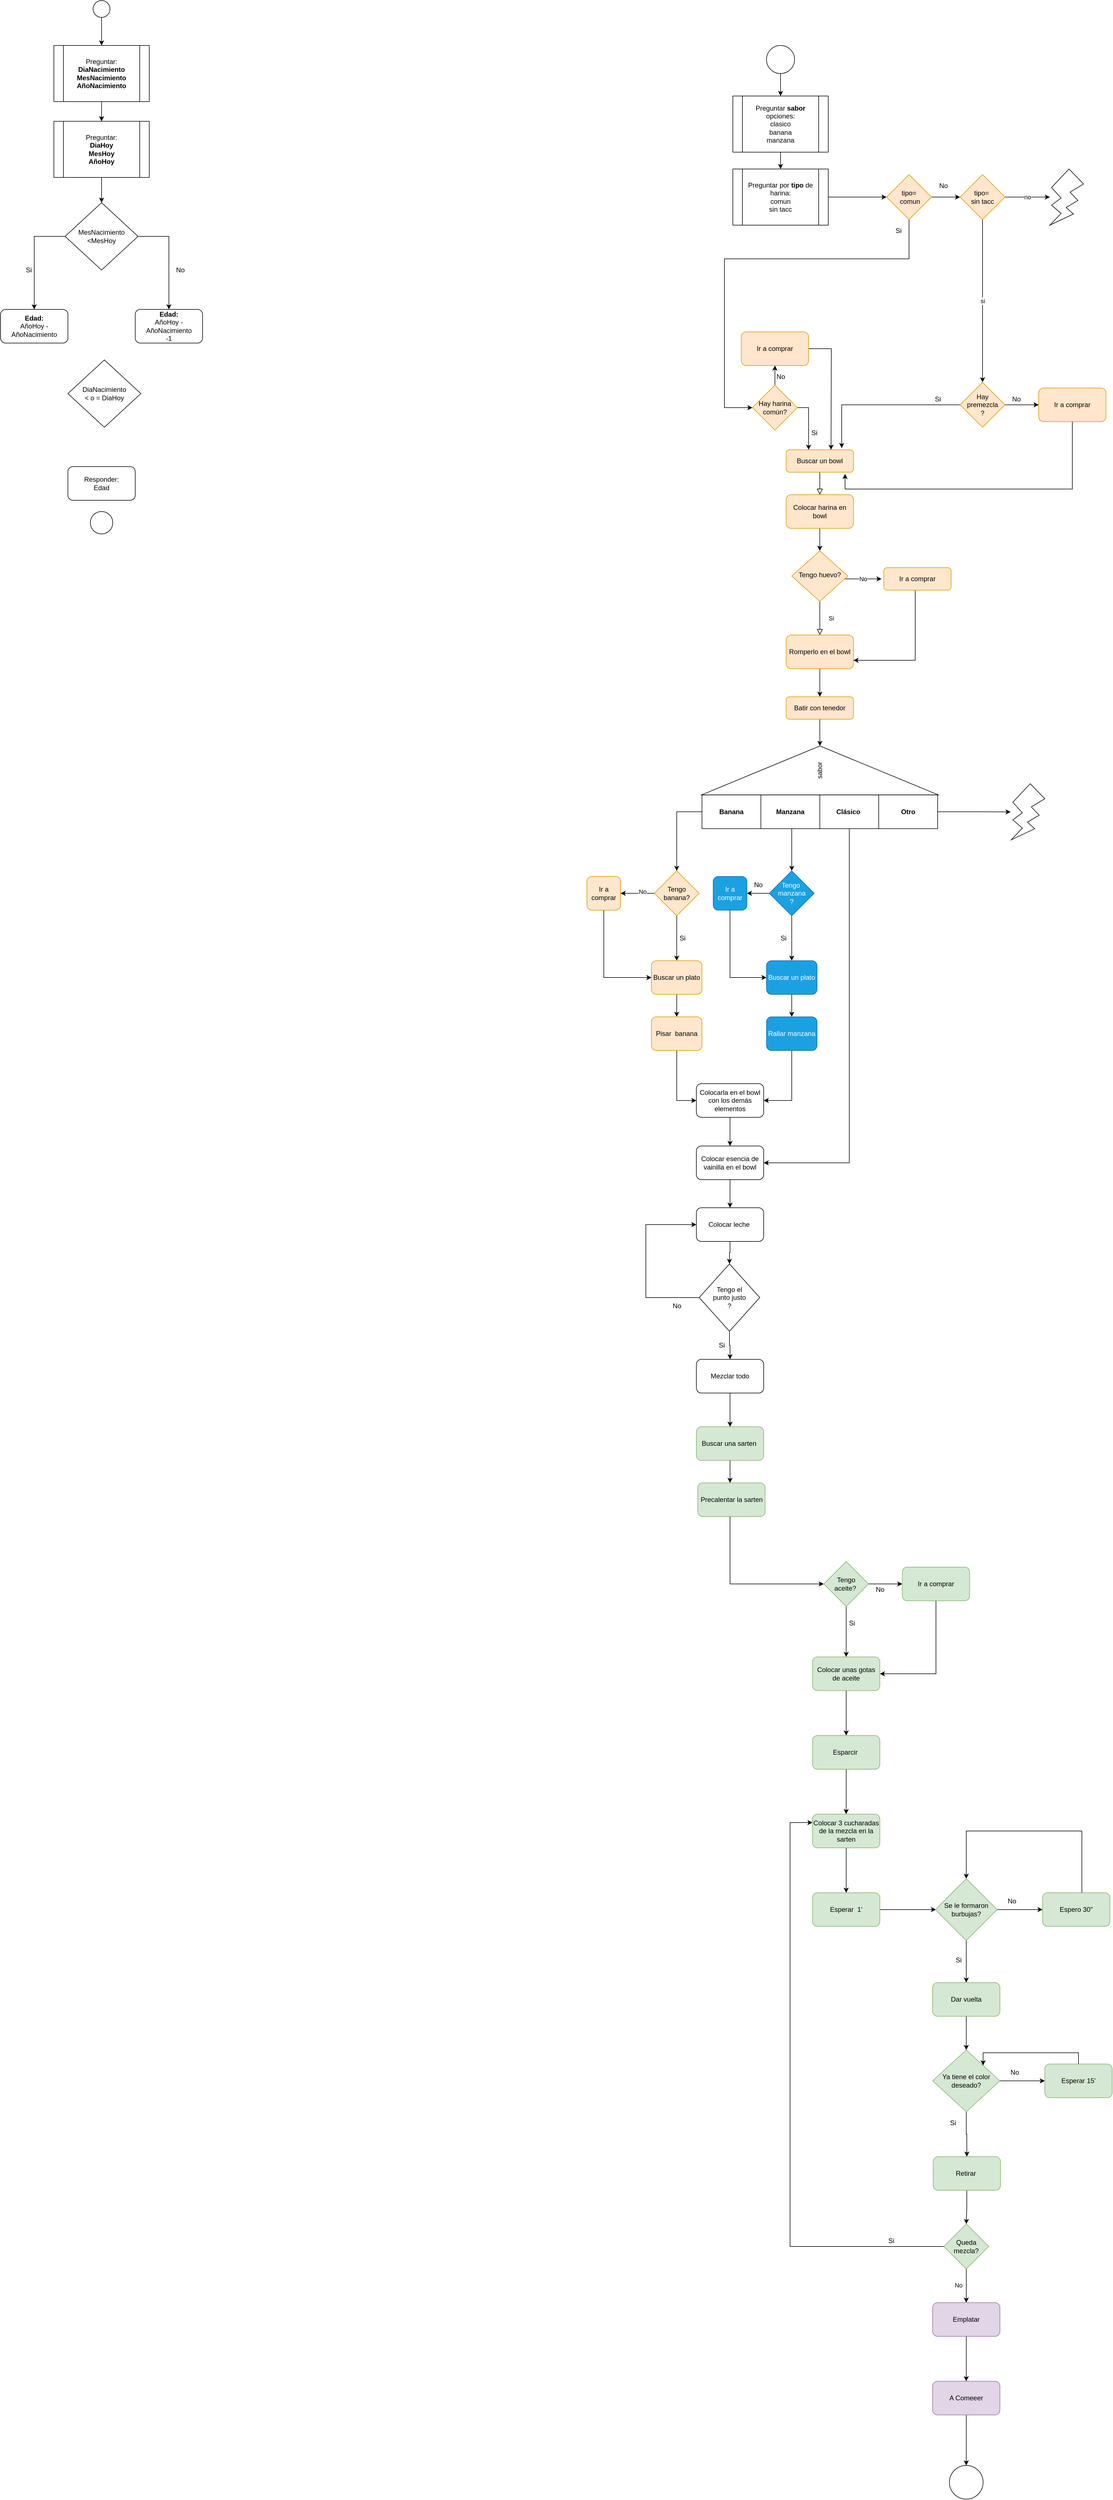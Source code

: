 <mxfile version="20.3.0" type="github">
  <diagram id="C5RBs43oDa-KdzZeNtuy" name="Page-1">
    <mxGraphModel dx="2894" dy="1858" grid="1" gridSize="10" guides="1" tooltips="1" connect="1" arrows="1" fold="1" page="1" pageScale="1" pageWidth="827" pageHeight="1169" math="0" shadow="0">
      <root>
        <mxCell id="WIyWlLk6GJQsqaUBKTNV-0" />
        <mxCell id="WIyWlLk6GJQsqaUBKTNV-1" parent="WIyWlLk6GJQsqaUBKTNV-0" />
        <mxCell id="WJT5H3Xv6onpYGz3A-zf-60" style="edgeStyle=orthogonalEdgeStyle;rounded=0;orthogonalLoop=1;jettySize=auto;html=1;entryX=1;entryY=0.5;entryDx=0;entryDy=0;exitX=0.5;exitY=1;exitDx=0;exitDy=0;" parent="WIyWlLk6GJQsqaUBKTNV-1" source="WJT5H3Xv6onpYGz3A-zf-52" target="WJT5H3Xv6onpYGz3A-zf-54" edge="1">
          <mxGeometry relative="1" as="geometry">
            <mxPoint x="447" y="2230" as="targetPoint" />
            <mxPoint x="447" y="2100" as="sourcePoint" />
            <Array as="points">
              <mxPoint x="447" y="2220" />
            </Array>
          </mxGeometry>
        </mxCell>
        <mxCell id="WIyWlLk6GJQsqaUBKTNV-2" value="" style="rounded=0;html=1;jettySize=auto;orthogonalLoop=1;fontSize=11;endArrow=block;endFill=0;endSize=8;strokeWidth=1;shadow=0;labelBackgroundColor=none;edgeStyle=orthogonalEdgeStyle;" parent="WIyWlLk6GJQsqaUBKTNV-1" source="WIyWlLk6GJQsqaUBKTNV-3" edge="1">
          <mxGeometry relative="1" as="geometry">
            <mxPoint x="240" y="120" as="targetPoint" />
          </mxGeometry>
        </mxCell>
        <mxCell id="WIyWlLk6GJQsqaUBKTNV-3" value="Buscar un bowl" style="rounded=1;whiteSpace=wrap;html=1;fontSize=12;glass=0;strokeWidth=1;shadow=0;fillColor=#ffe6cc;strokeColor=#d79b00;" parent="WIyWlLk6GJQsqaUBKTNV-1" vertex="1">
          <mxGeometry x="180" y="40" width="120" height="40" as="geometry" />
        </mxCell>
        <mxCell id="WIyWlLk6GJQsqaUBKTNV-4" value="Si" style="rounded=0;html=1;jettySize=auto;orthogonalLoop=1;fontSize=11;endArrow=block;endFill=0;endSize=8;strokeWidth=1;shadow=0;labelBackgroundColor=none;edgeStyle=orthogonalEdgeStyle;entryX=0.5;entryY=0;entryDx=0;entryDy=0;" parent="WIyWlLk6GJQsqaUBKTNV-1" source="WIyWlLk6GJQsqaUBKTNV-6" target="WJT5H3Xv6onpYGz3A-zf-22" edge="1">
          <mxGeometry y="20" relative="1" as="geometry">
            <mxPoint as="offset" />
            <mxPoint x="240" y="250" as="targetPoint" />
            <Array as="points" />
          </mxGeometry>
        </mxCell>
        <mxCell id="WJT5H3Xv6onpYGz3A-zf-28" value="No" style="edgeStyle=orthogonalEdgeStyle;rounded=0;orthogonalLoop=1;jettySize=auto;html=1;" parent="WIyWlLk6GJQsqaUBKTNV-1" source="WIyWlLk6GJQsqaUBKTNV-6" edge="1">
          <mxGeometry relative="1" as="geometry">
            <mxPoint x="350" y="270" as="targetPoint" />
            <Array as="points">
              <mxPoint x="350" y="270" />
            </Array>
          </mxGeometry>
        </mxCell>
        <mxCell id="WIyWlLk6GJQsqaUBKTNV-6" value="Tengo huevo?" style="rhombus;whiteSpace=wrap;html=1;shadow=0;fontFamily=Helvetica;fontSize=12;align=center;strokeWidth=1;spacing=6;spacingTop=-4;fillColor=#ffe6cc;strokeColor=#d79b00;" parent="WIyWlLk6GJQsqaUBKTNV-1" vertex="1">
          <mxGeometry x="190" y="220" width="100" height="90" as="geometry" />
        </mxCell>
        <mxCell id="WJT5H3Xv6onpYGz3A-zf-25" style="edgeStyle=orthogonalEdgeStyle;rounded=0;orthogonalLoop=1;jettySize=auto;html=1;entryX=1;entryY=0.75;entryDx=0;entryDy=0;exitX=0.5;exitY=1;exitDx=0;exitDy=0;" parent="WIyWlLk6GJQsqaUBKTNV-1" source="WIyWlLk6GJQsqaUBKTNV-7" target="WJT5H3Xv6onpYGz3A-zf-22" edge="1">
          <mxGeometry relative="1" as="geometry">
            <mxPoint x="410" y="300" as="targetPoint" />
            <mxPoint x="410" y="300" as="sourcePoint" />
            <Array as="points">
              <mxPoint x="410" y="290" />
              <mxPoint x="410" y="415" />
            </Array>
          </mxGeometry>
        </mxCell>
        <mxCell id="WIyWlLk6GJQsqaUBKTNV-7" value="Ir a comprar" style="rounded=1;whiteSpace=wrap;html=1;fontSize=12;glass=0;strokeWidth=1;shadow=0;fillColor=#ffe6cc;strokeColor=#d79b00;" parent="WIyWlLk6GJQsqaUBKTNV-1" vertex="1">
          <mxGeometry x="354" y="250" width="120" height="40" as="geometry" />
        </mxCell>
        <mxCell id="sqVygoDwtp7AHvXSVEUr-40" value="" style="edgeStyle=orthogonalEdgeStyle;rounded=0;orthogonalLoop=1;jettySize=auto;html=1;entryX=1;entryY=0.5;entryDx=0;entryDy=0;" parent="WIyWlLk6GJQsqaUBKTNV-1" source="WIyWlLk6GJQsqaUBKTNV-11" target="sqVygoDwtp7AHvXSVEUr-35" edge="1">
          <mxGeometry relative="1" as="geometry" />
        </mxCell>
        <mxCell id="WIyWlLk6GJQsqaUBKTNV-11" value="Batir con tenedor" style="rounded=1;whiteSpace=wrap;html=1;fontSize=12;glass=0;strokeWidth=1;shadow=0;fillColor=#ffe6cc;strokeColor=#d79b00;" parent="WIyWlLk6GJQsqaUBKTNV-1" vertex="1">
          <mxGeometry x="180" y="480" width="120" height="40" as="geometry" />
        </mxCell>
        <mxCell id="sqVygoDwtp7AHvXSVEUr-4" style="edgeStyle=orthogonalEdgeStyle;rounded=0;orthogonalLoop=1;jettySize=auto;html=1;exitX=0.5;exitY=1;exitDx=0;exitDy=0;entryX=0.5;entryY=0;entryDx=0;entryDy=0;" parent="WIyWlLk6GJQsqaUBKTNV-1" source="WJT5H3Xv6onpYGz3A-zf-1" target="sqVygoDwtp7AHvXSVEUr-2" edge="1">
          <mxGeometry relative="1" as="geometry" />
        </mxCell>
        <mxCell id="WJT5H3Xv6onpYGz3A-zf-1" value="" style="ellipse;whiteSpace=wrap;html=1;aspect=fixed;" parent="WIyWlLk6GJQsqaUBKTNV-1" vertex="1">
          <mxGeometry x="145" y="-680" width="50" height="50" as="geometry" />
        </mxCell>
        <mxCell id="WJT5H3Xv6onpYGz3A-zf-8" value="" style="edgeStyle=orthogonalEdgeStyle;rounded=0;orthogonalLoop=1;jettySize=auto;html=1;" parent="WIyWlLk6GJQsqaUBKTNV-1" source="WJT5H3Xv6onpYGz3A-zf-2" edge="1">
          <mxGeometry relative="1" as="geometry">
            <mxPoint x="220" y="40" as="targetPoint" />
            <Array as="points">
              <mxPoint x="220" y="-35" />
            </Array>
          </mxGeometry>
        </mxCell>
        <mxCell id="WJT5H3Xv6onpYGz3A-zf-13" value="" style="edgeStyle=orthogonalEdgeStyle;rounded=0;orthogonalLoop=1;jettySize=auto;html=1;" parent="WIyWlLk6GJQsqaUBKTNV-1" source="WJT5H3Xv6onpYGz3A-zf-2" target="WJT5H3Xv6onpYGz3A-zf-10" edge="1">
          <mxGeometry relative="1" as="geometry" />
        </mxCell>
        <mxCell id="WJT5H3Xv6onpYGz3A-zf-2" value="Hay harina&lt;br&gt;común?" style="rhombus;whiteSpace=wrap;html=1;fillColor=#ffe6cc;strokeColor=#d79b00;" parent="WIyWlLk6GJQsqaUBKTNV-1" vertex="1">
          <mxGeometry x="120" y="-75" width="80" height="80" as="geometry" />
        </mxCell>
        <mxCell id="WJT5H3Xv6onpYGz3A-zf-16" style="edgeStyle=orthogonalEdgeStyle;rounded=0;orthogonalLoop=1;jettySize=auto;html=1;" parent="WIyWlLk6GJQsqaUBKTNV-1" source="WJT5H3Xv6onpYGz3A-zf-10" edge="1">
          <mxGeometry relative="1" as="geometry">
            <mxPoint x="260" y="40" as="targetPoint" />
          </mxGeometry>
        </mxCell>
        <mxCell id="WJT5H3Xv6onpYGz3A-zf-10" value="Ir a comprar" style="rounded=1;whiteSpace=wrap;html=1;fillColor=#ffe6cc;strokeColor=#d79b00;" parent="WIyWlLk6GJQsqaUBKTNV-1" vertex="1">
          <mxGeometry x="100" y="-170" width="120" height="60" as="geometry" />
        </mxCell>
        <mxCell id="WJT5H3Xv6onpYGz3A-zf-14" value="No" style="text;html=1;align=center;verticalAlign=middle;resizable=0;points=[];autosize=1;strokeColor=none;fillColor=none;" parent="WIyWlLk6GJQsqaUBKTNV-1" vertex="1">
          <mxGeometry x="150" y="-105" width="40" height="30" as="geometry" />
        </mxCell>
        <mxCell id="WJT5H3Xv6onpYGz3A-zf-15" value="Si" style="text;html=1;align=center;verticalAlign=middle;resizable=0;points=[];autosize=1;strokeColor=none;fillColor=none;" parent="WIyWlLk6GJQsqaUBKTNV-1" vertex="1">
          <mxGeometry x="215" y="-5" width="30" height="30" as="geometry" />
        </mxCell>
        <mxCell id="WJT5H3Xv6onpYGz3A-zf-23" value="" style="edgeStyle=orthogonalEdgeStyle;rounded=0;orthogonalLoop=1;jettySize=auto;html=1;" parent="WIyWlLk6GJQsqaUBKTNV-1" source="WJT5H3Xv6onpYGz3A-zf-22" edge="1">
          <mxGeometry relative="1" as="geometry">
            <mxPoint x="240" y="480" as="targetPoint" />
          </mxGeometry>
        </mxCell>
        <mxCell id="WJT5H3Xv6onpYGz3A-zf-22" value="Romperlo en el bowl" style="rounded=1;whiteSpace=wrap;html=1;fillColor=#ffe6cc;strokeColor=#d79b00;" parent="WIyWlLk6GJQsqaUBKTNV-1" vertex="1">
          <mxGeometry x="180" y="370" width="120" height="60" as="geometry" />
        </mxCell>
        <mxCell id="WJT5H3Xv6onpYGz3A-zf-30" value="" style="edgeStyle=orthogonalEdgeStyle;rounded=0;orthogonalLoop=1;jettySize=auto;html=1;" parent="WIyWlLk6GJQsqaUBKTNV-1" source="WJT5H3Xv6onpYGz3A-zf-26" target="WIyWlLk6GJQsqaUBKTNV-6" edge="1">
          <mxGeometry relative="1" as="geometry" />
        </mxCell>
        <mxCell id="WJT5H3Xv6onpYGz3A-zf-26" value="Colocar harina en bowl" style="rounded=1;whiteSpace=wrap;html=1;fillColor=#ffe6cc;strokeColor=#d79b00;" parent="WIyWlLk6GJQsqaUBKTNV-1" vertex="1">
          <mxGeometry x="180" y="120" width="120" height="60" as="geometry" />
        </mxCell>
        <mxCell id="WJT5H3Xv6onpYGz3A-zf-38" value="" style="edgeStyle=orthogonalEdgeStyle;rounded=0;orthogonalLoop=1;jettySize=auto;html=1;" parent="WIyWlLk6GJQsqaUBKTNV-1" source="WJT5H3Xv6onpYGz3A-zf-31" target="WJT5H3Xv6onpYGz3A-zf-37" edge="1">
          <mxGeometry relative="1" as="geometry">
            <Array as="points">
              <mxPoint x="-75" y="830" />
              <mxPoint x="-75" y="830" />
            </Array>
          </mxGeometry>
        </mxCell>
        <mxCell id="sqVygoDwtp7AHvXSVEUr-42" value="No" style="edgeLabel;html=1;align=center;verticalAlign=middle;resizable=0;points=[];" parent="WJT5H3Xv6onpYGz3A-zf-38" vertex="1" connectable="0">
          <mxGeometry x="-0.292" y="-3" relative="1" as="geometry">
            <mxPoint as="offset" />
          </mxGeometry>
        </mxCell>
        <mxCell id="sqVygoDwtp7AHvXSVEUr-63" value="" style="edgeStyle=orthogonalEdgeStyle;rounded=0;orthogonalLoop=1;jettySize=auto;html=1;" parent="WIyWlLk6GJQsqaUBKTNV-1" source="WJT5H3Xv6onpYGz3A-zf-31" target="WJT5H3Xv6onpYGz3A-zf-33" edge="1">
          <mxGeometry relative="1" as="geometry" />
        </mxCell>
        <mxCell id="WJT5H3Xv6onpYGz3A-zf-31" value="Tengo banana?" style="rhombus;whiteSpace=wrap;html=1;fillColor=#ffe6cc;strokeColor=#d79b00;" parent="WIyWlLk6GJQsqaUBKTNV-1" vertex="1">
          <mxGeometry x="-55" y="790" width="80" height="80" as="geometry" />
        </mxCell>
        <mxCell id="sqVygoDwtp7AHvXSVEUr-65" value="" style="edgeStyle=orthogonalEdgeStyle;rounded=0;orthogonalLoop=1;jettySize=auto;html=1;" parent="WIyWlLk6GJQsqaUBKTNV-1" source="WJT5H3Xv6onpYGz3A-zf-33" target="WJT5H3Xv6onpYGz3A-zf-35" edge="1">
          <mxGeometry relative="1" as="geometry" />
        </mxCell>
        <mxCell id="WJT5H3Xv6onpYGz3A-zf-33" value="Buscar un plato" style="rounded=1;whiteSpace=wrap;html=1;fillColor=#ffe6cc;strokeColor=#d79b00;" parent="WIyWlLk6GJQsqaUBKTNV-1" vertex="1">
          <mxGeometry x="-60" y="950" width="90" height="60" as="geometry" />
        </mxCell>
        <mxCell id="WJT5H3Xv6onpYGz3A-zf-40" value="" style="edgeStyle=orthogonalEdgeStyle;rounded=0;orthogonalLoop=1;jettySize=auto;html=1;" parent="WIyWlLk6GJQsqaUBKTNV-1" source="WJT5H3Xv6onpYGz3A-zf-35" target="WJT5H3Xv6onpYGz3A-zf-39" edge="1">
          <mxGeometry relative="1" as="geometry">
            <Array as="points">
              <mxPoint x="-15" y="1199" />
            </Array>
          </mxGeometry>
        </mxCell>
        <mxCell id="WJT5H3Xv6onpYGz3A-zf-35" value="Pisar&amp;nbsp; banana" style="whiteSpace=wrap;html=1;rounded=1;fillColor=#ffe6cc;strokeColor=#d79b00;" parent="WIyWlLk6GJQsqaUBKTNV-1" vertex="1">
          <mxGeometry x="-60" y="1050" width="90" height="60" as="geometry" />
        </mxCell>
        <mxCell id="sqVygoDwtp7AHvXSVEUr-53" style="edgeStyle=orthogonalEdgeStyle;rounded=0;orthogonalLoop=1;jettySize=auto;html=1;entryX=0;entryY=0.5;entryDx=0;entryDy=0;" parent="WIyWlLk6GJQsqaUBKTNV-1" source="WJT5H3Xv6onpYGz3A-zf-37" target="WJT5H3Xv6onpYGz3A-zf-33" edge="1">
          <mxGeometry relative="1" as="geometry">
            <mxPoint x="-145" y="930" as="targetPoint" />
            <Array as="points">
              <mxPoint x="-145" y="980" />
            </Array>
          </mxGeometry>
        </mxCell>
        <mxCell id="WJT5H3Xv6onpYGz3A-zf-37" value="Ir a comprar" style="rounded=1;whiteSpace=wrap;html=1;fillColor=#ffe6cc;strokeColor=#d79b00;" parent="WIyWlLk6GJQsqaUBKTNV-1" vertex="1">
          <mxGeometry x="-175" y="800" width="60" height="60" as="geometry" />
        </mxCell>
        <mxCell id="WJT5H3Xv6onpYGz3A-zf-42" value="" style="edgeStyle=orthogonalEdgeStyle;rounded=0;orthogonalLoop=1;jettySize=auto;html=1;" parent="WIyWlLk6GJQsqaUBKTNV-1" source="WJT5H3Xv6onpYGz3A-zf-39" target="WJT5H3Xv6onpYGz3A-zf-41" edge="1">
          <mxGeometry relative="1" as="geometry" />
        </mxCell>
        <mxCell id="WJT5H3Xv6onpYGz3A-zf-39" value="Colocarla en el bowl con los demás elementos" style="rounded=1;whiteSpace=wrap;html=1;" parent="WIyWlLk6GJQsqaUBKTNV-1" vertex="1">
          <mxGeometry x="20" y="1169" width="120" height="60" as="geometry" />
        </mxCell>
        <mxCell id="sqVygoDwtp7AHvXSVEUr-90" value="" style="edgeStyle=orthogonalEdgeStyle;rounded=0;orthogonalLoop=1;jettySize=auto;html=1;" parent="WIyWlLk6GJQsqaUBKTNV-1" source="WJT5H3Xv6onpYGz3A-zf-41" target="sqVygoDwtp7AHvXSVEUr-69" edge="1">
          <mxGeometry relative="1" as="geometry" />
        </mxCell>
        <mxCell id="WJT5H3Xv6onpYGz3A-zf-41" value="Colocar esencia de vainilla en el bowl" style="rounded=1;whiteSpace=wrap;html=1;" parent="WIyWlLk6GJQsqaUBKTNV-1" vertex="1">
          <mxGeometry x="20" y="1280" width="120" height="60" as="geometry" />
        </mxCell>
        <mxCell id="sqVygoDwtp7AHvXSVEUr-98" value="" style="edgeStyle=orthogonalEdgeStyle;rounded=0;orthogonalLoop=1;jettySize=auto;html=1;" parent="WIyWlLk6GJQsqaUBKTNV-1" source="WJT5H3Xv6onpYGz3A-zf-45" target="WJT5H3Xv6onpYGz3A-zf-47" edge="1">
          <mxGeometry relative="1" as="geometry">
            <Array as="points">
              <mxPoint x="80" y="1870" />
              <mxPoint x="80" y="1870" />
            </Array>
          </mxGeometry>
        </mxCell>
        <mxCell id="WJT5H3Xv6onpYGz3A-zf-45" value="Buscar una sarten&amp;nbsp;" style="rounded=1;whiteSpace=wrap;html=1;fillColor=#d5e8d4;strokeColor=#82b366;" parent="WIyWlLk6GJQsqaUBKTNV-1" vertex="1">
          <mxGeometry x="20" y="1780" width="120" height="60" as="geometry" />
        </mxCell>
        <mxCell id="sqVygoDwtp7AHvXSVEUr-96" style="edgeStyle=orthogonalEdgeStyle;rounded=0;orthogonalLoop=1;jettySize=auto;html=1;entryX=0;entryY=0.5;entryDx=0;entryDy=0;" parent="WIyWlLk6GJQsqaUBKTNV-1" source="WJT5H3Xv6onpYGz3A-zf-47" target="WJT5H3Xv6onpYGz3A-zf-51" edge="1">
          <mxGeometry relative="1" as="geometry">
            <mxPoint x="82.5" y="2070" as="targetPoint" />
            <Array as="points">
              <mxPoint x="80" y="2060" />
            </Array>
          </mxGeometry>
        </mxCell>
        <mxCell id="WJT5H3Xv6onpYGz3A-zf-47" value="Precalentar la sarten" style="rounded=1;whiteSpace=wrap;html=1;fillColor=#d5e8d4;strokeColor=#82b366;" parent="WIyWlLk6GJQsqaUBKTNV-1" vertex="1">
          <mxGeometry x="22.5" y="1880" width="120" height="60" as="geometry" />
        </mxCell>
        <mxCell id="WJT5H3Xv6onpYGz3A-zf-53" value="" style="edgeStyle=orthogonalEdgeStyle;rounded=0;orthogonalLoop=1;jettySize=auto;html=1;" parent="WIyWlLk6GJQsqaUBKTNV-1" source="WJT5H3Xv6onpYGz3A-zf-51" target="WJT5H3Xv6onpYGz3A-zf-52" edge="1">
          <mxGeometry relative="1" as="geometry" />
        </mxCell>
        <mxCell id="WJT5H3Xv6onpYGz3A-zf-55" value="" style="edgeStyle=orthogonalEdgeStyle;rounded=0;orthogonalLoop=1;jettySize=auto;html=1;" parent="WIyWlLk6GJQsqaUBKTNV-1" source="WJT5H3Xv6onpYGz3A-zf-51" target="WJT5H3Xv6onpYGz3A-zf-54" edge="1">
          <mxGeometry relative="1" as="geometry" />
        </mxCell>
        <mxCell id="WJT5H3Xv6onpYGz3A-zf-51" value="Tengo aceite?&amp;nbsp;" style="rhombus;whiteSpace=wrap;html=1;fillColor=#d5e8d4;strokeColor=#82b366;" parent="WIyWlLk6GJQsqaUBKTNV-1" vertex="1">
          <mxGeometry x="247" y="2020" width="80" height="80" as="geometry" />
        </mxCell>
        <mxCell id="WJT5H3Xv6onpYGz3A-zf-52" value="Ir a comprar" style="rounded=1;whiteSpace=wrap;html=1;fillColor=#d5e8d4;strokeColor=#82b366;" parent="WIyWlLk6GJQsqaUBKTNV-1" vertex="1">
          <mxGeometry x="387" y="2030" width="120" height="60" as="geometry" />
        </mxCell>
        <mxCell id="WJT5H3Xv6onpYGz3A-zf-57" value="" style="edgeStyle=orthogonalEdgeStyle;rounded=0;orthogonalLoop=1;jettySize=auto;html=1;" parent="WIyWlLk6GJQsqaUBKTNV-1" source="WJT5H3Xv6onpYGz3A-zf-54" target="WJT5H3Xv6onpYGz3A-zf-56" edge="1">
          <mxGeometry relative="1" as="geometry" />
        </mxCell>
        <mxCell id="WJT5H3Xv6onpYGz3A-zf-54" value="Colocar unas gotas de aceite" style="rounded=1;whiteSpace=wrap;html=1;fillColor=#d5e8d4;strokeColor=#82b366;" parent="WIyWlLk6GJQsqaUBKTNV-1" vertex="1">
          <mxGeometry x="227" y="2190" width="120" height="60" as="geometry" />
        </mxCell>
        <mxCell id="WJT5H3Xv6onpYGz3A-zf-62" value="" style="edgeStyle=orthogonalEdgeStyle;rounded=0;orthogonalLoop=1;jettySize=auto;html=1;" parent="WIyWlLk6GJQsqaUBKTNV-1" source="WJT5H3Xv6onpYGz3A-zf-56" target="WJT5H3Xv6onpYGz3A-zf-61" edge="1">
          <mxGeometry relative="1" as="geometry" />
        </mxCell>
        <mxCell id="WJT5H3Xv6onpYGz3A-zf-56" value="Esparcir&amp;nbsp;" style="rounded=1;whiteSpace=wrap;html=1;fillColor=#d5e8d4;strokeColor=#82b366;" parent="WIyWlLk6GJQsqaUBKTNV-1" vertex="1">
          <mxGeometry x="227" y="2330" width="120" height="60" as="geometry" />
        </mxCell>
        <mxCell id="WJT5H3Xv6onpYGz3A-zf-58" value="No" style="text;html=1;align=center;verticalAlign=middle;resizable=0;points=[];autosize=1;strokeColor=none;fillColor=none;" parent="WIyWlLk6GJQsqaUBKTNV-1" vertex="1">
          <mxGeometry x="327" y="2055" width="40" height="30" as="geometry" />
        </mxCell>
        <mxCell id="WJT5H3Xv6onpYGz3A-zf-59" value="Si" style="text;html=1;align=center;verticalAlign=middle;resizable=0;points=[];autosize=1;strokeColor=none;fillColor=none;" parent="WIyWlLk6GJQsqaUBKTNV-1" vertex="1">
          <mxGeometry x="282" y="2115" width="30" height="30" as="geometry" />
        </mxCell>
        <mxCell id="WJT5H3Xv6onpYGz3A-zf-64" value="" style="edgeStyle=orthogonalEdgeStyle;rounded=0;orthogonalLoop=1;jettySize=auto;html=1;" parent="WIyWlLk6GJQsqaUBKTNV-1" source="WJT5H3Xv6onpYGz3A-zf-61" target="WJT5H3Xv6onpYGz3A-zf-63" edge="1">
          <mxGeometry relative="1" as="geometry" />
        </mxCell>
        <mxCell id="WJT5H3Xv6onpYGz3A-zf-61" value="Colocar 3 cucharadas de la mezcla en la sarten" style="rounded=1;whiteSpace=wrap;html=1;fillColor=#d5e8d4;strokeColor=#82b366;" parent="WIyWlLk6GJQsqaUBKTNV-1" vertex="1">
          <mxGeometry x="227" y="2470" width="120" height="60" as="geometry" />
        </mxCell>
        <mxCell id="WJT5H3Xv6onpYGz3A-zf-66" value="" style="edgeStyle=orthogonalEdgeStyle;rounded=0;orthogonalLoop=1;jettySize=auto;html=1;" parent="WIyWlLk6GJQsqaUBKTNV-1" source="WJT5H3Xv6onpYGz3A-zf-63" edge="1">
          <mxGeometry relative="1" as="geometry">
            <mxPoint x="447" y="2640" as="targetPoint" />
          </mxGeometry>
        </mxCell>
        <mxCell id="WJT5H3Xv6onpYGz3A-zf-63" value="Esperar&amp;nbsp; 1&#39;" style="rounded=1;whiteSpace=wrap;html=1;fillColor=#d5e8d4;strokeColor=#82b366;" parent="WIyWlLk6GJQsqaUBKTNV-1" vertex="1">
          <mxGeometry x="227" y="2610" width="120" height="60" as="geometry" />
        </mxCell>
        <mxCell id="WJT5H3Xv6onpYGz3A-zf-69" value="" style="edgeStyle=orthogonalEdgeStyle;rounded=0;orthogonalLoop=1;jettySize=auto;html=1;" parent="WIyWlLk6GJQsqaUBKTNV-1" source="WJT5H3Xv6onpYGz3A-zf-67" edge="1">
          <mxGeometry relative="1" as="geometry">
            <mxPoint x="501" y="2770" as="targetPoint" />
          </mxGeometry>
        </mxCell>
        <mxCell id="WJT5H3Xv6onpYGz3A-zf-71" value="" style="edgeStyle=orthogonalEdgeStyle;rounded=0;orthogonalLoop=1;jettySize=auto;html=1;" parent="WIyWlLk6GJQsqaUBKTNV-1" source="WJT5H3Xv6onpYGz3A-zf-67" target="WJT5H3Xv6onpYGz3A-zf-70" edge="1">
          <mxGeometry relative="1" as="geometry" />
        </mxCell>
        <mxCell id="WJT5H3Xv6onpYGz3A-zf-67" value="Se le formaron burbujas?" style="rhombus;whiteSpace=wrap;html=1;fillColor=#d5e8d4;strokeColor=#82b366;" parent="WIyWlLk6GJQsqaUBKTNV-1" vertex="1">
          <mxGeometry x="446" y="2585" width="110" height="110" as="geometry" />
        </mxCell>
        <mxCell id="WJT5H3Xv6onpYGz3A-zf-94" value="" style="edgeStyle=orthogonalEdgeStyle;rounded=0;orthogonalLoop=1;jettySize=auto;html=1;" parent="WIyWlLk6GJQsqaUBKTNV-1" source="WJT5H3Xv6onpYGz3A-zf-68" target="WJT5H3Xv6onpYGz3A-zf-93" edge="1">
          <mxGeometry relative="1" as="geometry" />
        </mxCell>
        <mxCell id="WJT5H3Xv6onpYGz3A-zf-68" value="Dar vuelta" style="rounded=1;whiteSpace=wrap;html=1;fillColor=#d5e8d4;strokeColor=#82b366;" parent="WIyWlLk6GJQsqaUBKTNV-1" vertex="1">
          <mxGeometry x="441" y="2770" width="120" height="60" as="geometry" />
        </mxCell>
        <mxCell id="WJT5H3Xv6onpYGz3A-zf-77" style="edgeStyle=orthogonalEdgeStyle;rounded=0;orthogonalLoop=1;jettySize=auto;html=1;entryX=0.5;entryY=0;entryDx=0;entryDy=0;" parent="WIyWlLk6GJQsqaUBKTNV-1" source="WJT5H3Xv6onpYGz3A-zf-70" target="WJT5H3Xv6onpYGz3A-zf-67" edge="1">
          <mxGeometry relative="1" as="geometry">
            <mxPoint x="607" y="2800" as="targetPoint" />
            <Array as="points">
              <mxPoint x="707" y="2500" />
              <mxPoint x="501" y="2500" />
            </Array>
          </mxGeometry>
        </mxCell>
        <mxCell id="WJT5H3Xv6onpYGz3A-zf-70" value="Espero 30&quot;" style="rounded=1;whiteSpace=wrap;html=1;fillColor=#d5e8d4;strokeColor=#82b366;" parent="WIyWlLk6GJQsqaUBKTNV-1" vertex="1">
          <mxGeometry x="637" y="2610" width="120" height="60" as="geometry" />
        </mxCell>
        <mxCell id="WJT5H3Xv6onpYGz3A-zf-72" value="No" style="text;html=1;align=center;verticalAlign=middle;resizable=0;points=[];autosize=1;strokeColor=none;fillColor=none;" parent="WIyWlLk6GJQsqaUBKTNV-1" vertex="1">
          <mxGeometry x="562" y="2610" width="40" height="30" as="geometry" />
        </mxCell>
        <mxCell id="WJT5H3Xv6onpYGz3A-zf-73" value="Si" style="text;html=1;align=center;verticalAlign=middle;resizable=0;points=[];autosize=1;strokeColor=none;fillColor=none;" parent="WIyWlLk6GJQsqaUBKTNV-1" vertex="1">
          <mxGeometry x="472" y="2715" width="30" height="30" as="geometry" />
        </mxCell>
        <mxCell id="WJT5H3Xv6onpYGz3A-zf-82" value="" style="edgeStyle=orthogonalEdgeStyle;rounded=0;orthogonalLoop=1;jettySize=auto;html=1;" parent="WIyWlLk6GJQsqaUBKTNV-1" source="WJT5H3Xv6onpYGz3A-zf-79" edge="1">
          <mxGeometry relative="1" as="geometry">
            <mxPoint x="501" y="3200" as="targetPoint" />
          </mxGeometry>
        </mxCell>
        <mxCell id="WJT5H3Xv6onpYGz3A-zf-79" value="Retirar&amp;nbsp;" style="rounded=1;whiteSpace=wrap;html=1;fillColor=#d5e8d4;strokeColor=#82b366;" parent="WIyWlLk6GJQsqaUBKTNV-1" vertex="1">
          <mxGeometry x="442" y="3080" width="120" height="60" as="geometry" />
        </mxCell>
        <mxCell id="WJT5H3Xv6onpYGz3A-zf-84" value="No" style="edgeStyle=orthogonalEdgeStyle;rounded=0;orthogonalLoop=1;jettySize=auto;html=1;startArrow=none;" parent="WIyWlLk6GJQsqaUBKTNV-1" source="WJT5H3Xv6onpYGz3A-zf-102" target="WJT5H3Xv6onpYGz3A-zf-83" edge="1">
          <mxGeometry y="-14" relative="1" as="geometry">
            <mxPoint x="501" y="3260" as="sourcePoint" />
            <mxPoint y="-1" as="offset" />
          </mxGeometry>
        </mxCell>
        <mxCell id="WJT5H3Xv6onpYGz3A-zf-86" value="" style="edgeStyle=orthogonalEdgeStyle;rounded=0;orthogonalLoop=1;jettySize=auto;html=1;" parent="WIyWlLk6GJQsqaUBKTNV-1" source="WJT5H3Xv6onpYGz3A-zf-83" target="WJT5H3Xv6onpYGz3A-zf-85" edge="1">
          <mxGeometry relative="1" as="geometry" />
        </mxCell>
        <mxCell id="WJT5H3Xv6onpYGz3A-zf-83" value="Emplatar" style="rounded=1;whiteSpace=wrap;html=1;fillColor=#e1d5e7;strokeColor=#9673a6;" parent="WIyWlLk6GJQsqaUBKTNV-1" vertex="1">
          <mxGeometry x="441" y="3340" width="120" height="60" as="geometry" />
        </mxCell>
        <mxCell id="WJT5H3Xv6onpYGz3A-zf-88" style="edgeStyle=orthogonalEdgeStyle;rounded=0;orthogonalLoop=1;jettySize=auto;html=1;" parent="WIyWlLk6GJQsqaUBKTNV-1" source="WJT5H3Xv6onpYGz3A-zf-85" edge="1">
          <mxGeometry relative="1" as="geometry">
            <mxPoint x="501" y="3630" as="targetPoint" />
          </mxGeometry>
        </mxCell>
        <mxCell id="WJT5H3Xv6onpYGz3A-zf-85" value="A Comeeer" style="rounded=1;whiteSpace=wrap;html=1;fillColor=#e1d5e7;strokeColor=#9673a6;" parent="WIyWlLk6GJQsqaUBKTNV-1" vertex="1">
          <mxGeometry x="441" y="3480" width="120" height="60" as="geometry" />
        </mxCell>
        <mxCell id="WJT5H3Xv6onpYGz3A-zf-87" value="" style="ellipse;whiteSpace=wrap;html=1;aspect=fixed;" parent="WIyWlLk6GJQsqaUBKTNV-1" vertex="1">
          <mxGeometry x="471" y="3630" width="60" height="60" as="geometry" />
        </mxCell>
        <mxCell id="WJT5H3Xv6onpYGz3A-zf-96" value="" style="edgeStyle=orthogonalEdgeStyle;rounded=0;orthogonalLoop=1;jettySize=auto;html=1;" parent="WIyWlLk6GJQsqaUBKTNV-1" source="WJT5H3Xv6onpYGz3A-zf-93" target="WJT5H3Xv6onpYGz3A-zf-79" edge="1">
          <mxGeometry relative="1" as="geometry" />
        </mxCell>
        <mxCell id="WJT5H3Xv6onpYGz3A-zf-98" value="" style="edgeStyle=orthogonalEdgeStyle;rounded=0;orthogonalLoop=1;jettySize=auto;html=1;" parent="WIyWlLk6GJQsqaUBKTNV-1" source="WJT5H3Xv6onpYGz3A-zf-93" target="WJT5H3Xv6onpYGz3A-zf-97" edge="1">
          <mxGeometry relative="1" as="geometry" />
        </mxCell>
        <mxCell id="WJT5H3Xv6onpYGz3A-zf-93" value="Ya tiene el color deseado?" style="rhombus;whiteSpace=wrap;html=1;fillColor=#d5e8d4;strokeColor=#82b366;" parent="WIyWlLk6GJQsqaUBKTNV-1" vertex="1">
          <mxGeometry x="441" y="2890" width="120" height="110" as="geometry" />
        </mxCell>
        <mxCell id="WJT5H3Xv6onpYGz3A-zf-101" style="edgeStyle=orthogonalEdgeStyle;rounded=0;orthogonalLoop=1;jettySize=auto;html=1;exitX=0.5;exitY=0;exitDx=0;exitDy=0;entryX=1;entryY=0;entryDx=0;entryDy=0;" parent="WIyWlLk6GJQsqaUBKTNV-1" source="WJT5H3Xv6onpYGz3A-zf-97" target="WJT5H3Xv6onpYGz3A-zf-93" edge="1">
          <mxGeometry relative="1" as="geometry">
            <Array as="points">
              <mxPoint x="701" y="2895" />
              <mxPoint x="531" y="2895" />
            </Array>
          </mxGeometry>
        </mxCell>
        <mxCell id="WJT5H3Xv6onpYGz3A-zf-97" value="Esperar 15&#39;" style="rounded=1;whiteSpace=wrap;html=1;fillColor=#d5e8d4;strokeColor=#82b366;" parent="WIyWlLk6GJQsqaUBKTNV-1" vertex="1">
          <mxGeometry x="641" y="2915" width="120" height="60" as="geometry" />
        </mxCell>
        <mxCell id="WJT5H3Xv6onpYGz3A-zf-99" value="No" style="text;html=1;align=center;verticalAlign=middle;resizable=0;points=[];autosize=1;strokeColor=none;fillColor=none;" parent="WIyWlLk6GJQsqaUBKTNV-1" vertex="1">
          <mxGeometry x="567" y="2915" width="40" height="30" as="geometry" />
        </mxCell>
        <mxCell id="WJT5H3Xv6onpYGz3A-zf-100" value="Si" style="text;html=1;align=center;verticalAlign=middle;resizable=0;points=[];autosize=1;strokeColor=none;fillColor=none;" parent="WIyWlLk6GJQsqaUBKTNV-1" vertex="1">
          <mxGeometry x="462" y="3005" width="30" height="30" as="geometry" />
        </mxCell>
        <mxCell id="WJT5H3Xv6onpYGz3A-zf-104" style="edgeStyle=orthogonalEdgeStyle;rounded=0;orthogonalLoop=1;jettySize=auto;html=1;entryX=0;entryY=0.25;entryDx=0;entryDy=0;" parent="WIyWlLk6GJQsqaUBKTNV-1" source="WJT5H3Xv6onpYGz3A-zf-102" target="WJT5H3Xv6onpYGz3A-zf-61" edge="1">
          <mxGeometry relative="1" as="geometry">
            <mxPoint x="167" y="2500" as="targetPoint" />
            <Array as="points">
              <mxPoint x="187" y="3240" />
              <mxPoint x="187" y="2485" />
            </Array>
          </mxGeometry>
        </mxCell>
        <mxCell id="WJT5H3Xv6onpYGz3A-zf-102" value="Queda mezcla?" style="rhombus;whiteSpace=wrap;html=1;fillColor=#d5e8d4;strokeColor=#82b366;" parent="WIyWlLk6GJQsqaUBKTNV-1" vertex="1">
          <mxGeometry x="461" y="3200" width="80" height="80" as="geometry" />
        </mxCell>
        <mxCell id="WJT5H3Xv6onpYGz3A-zf-105" value="Si" style="text;html=1;align=center;verticalAlign=middle;resizable=0;points=[];autosize=1;strokeColor=none;fillColor=none;" parent="WIyWlLk6GJQsqaUBKTNV-1" vertex="1">
          <mxGeometry x="352" y="3215" width="30" height="30" as="geometry" />
        </mxCell>
        <mxCell id="sqVygoDwtp7AHvXSVEUr-5" style="edgeStyle=orthogonalEdgeStyle;rounded=0;orthogonalLoop=1;jettySize=auto;html=1;exitX=0.5;exitY=1;exitDx=0;exitDy=0;" parent="WIyWlLk6GJQsqaUBKTNV-1" source="sqVygoDwtp7AHvXSVEUr-2" target="sqVygoDwtp7AHvXSVEUr-3" edge="1">
          <mxGeometry relative="1" as="geometry" />
        </mxCell>
        <mxCell id="sqVygoDwtp7AHvXSVEUr-2" value="Preguntar &lt;b&gt;sabor&lt;/b&gt;&lt;br&gt;opciones:&lt;br&gt;clasico&lt;br&gt;banana&lt;br&gt;manzana" style="shape=process;whiteSpace=wrap;html=1;backgroundOutline=1;" parent="WIyWlLk6GJQsqaUBKTNV-1" vertex="1">
          <mxGeometry x="85" y="-590" width="170" height="100" as="geometry" />
        </mxCell>
        <mxCell id="sqVygoDwtp7AHvXSVEUr-8" value="" style="edgeStyle=orthogonalEdgeStyle;rounded=0;orthogonalLoop=1;jettySize=auto;html=1;" parent="WIyWlLk6GJQsqaUBKTNV-1" source="sqVygoDwtp7AHvXSVEUr-3" target="sqVygoDwtp7AHvXSVEUr-6" edge="1">
          <mxGeometry relative="1" as="geometry" />
        </mxCell>
        <mxCell id="sqVygoDwtp7AHvXSVEUr-3" value="Preguntar por &lt;b&gt;tipo &lt;/b&gt;de harina:&lt;br&gt;comun&lt;br&gt;sin tacc" style="shape=process;whiteSpace=wrap;html=1;backgroundOutline=1;" parent="WIyWlLk6GJQsqaUBKTNV-1" vertex="1">
          <mxGeometry x="85" y="-460" width="170" height="100" as="geometry" />
        </mxCell>
        <mxCell id="sqVygoDwtp7AHvXSVEUr-7" style="edgeStyle=orthogonalEdgeStyle;rounded=0;orthogonalLoop=1;jettySize=auto;html=1;entryX=0;entryY=0.5;entryDx=0;entryDy=0;" parent="WIyWlLk6GJQsqaUBKTNV-1" source="sqVygoDwtp7AHvXSVEUr-6" target="WJT5H3Xv6onpYGz3A-zf-2" edge="1">
          <mxGeometry relative="1" as="geometry">
            <mxPoint x="70" y="-40" as="targetPoint" />
            <Array as="points">
              <mxPoint x="399" y="-300" />
              <mxPoint x="70" y="-300" />
              <mxPoint x="70" y="-35" />
            </Array>
          </mxGeometry>
        </mxCell>
        <mxCell id="sqVygoDwtp7AHvXSVEUr-10" value="" style="edgeStyle=orthogonalEdgeStyle;rounded=0;orthogonalLoop=1;jettySize=auto;html=1;" parent="WIyWlLk6GJQsqaUBKTNV-1" source="sqVygoDwtp7AHvXSVEUr-6" target="sqVygoDwtp7AHvXSVEUr-9" edge="1">
          <mxGeometry relative="1" as="geometry" />
        </mxCell>
        <mxCell id="sqVygoDwtp7AHvXSVEUr-6" value="tipo=&lt;br&gt;&amp;nbsp;comun" style="rhombus;whiteSpace=wrap;html=1;fillColor=#ffe6cc;strokeColor=#d79b00;" parent="WIyWlLk6GJQsqaUBKTNV-1" vertex="1">
          <mxGeometry x="359" y="-450" width="80" height="80" as="geometry" />
        </mxCell>
        <mxCell id="sqVygoDwtp7AHvXSVEUr-15" value="si" style="edgeStyle=orthogonalEdgeStyle;rounded=0;orthogonalLoop=1;jettySize=auto;html=1;entryX=0.5;entryY=0;entryDx=0;entryDy=0;" parent="WIyWlLk6GJQsqaUBKTNV-1" source="sqVygoDwtp7AHvXSVEUr-9" target="sqVygoDwtp7AHvXSVEUr-14" edge="1">
          <mxGeometry relative="1" as="geometry" />
        </mxCell>
        <mxCell id="sqVygoDwtp7AHvXSVEUr-25" value="no" style="edgeStyle=orthogonalEdgeStyle;rounded=0;orthogonalLoop=1;jettySize=auto;html=1;exitX=1;exitY=0.5;exitDx=0;exitDy=0;" parent="WIyWlLk6GJQsqaUBKTNV-1" source="sqVygoDwtp7AHvXSVEUr-9" target="sqVygoDwtp7AHvXSVEUr-24" edge="1">
          <mxGeometry relative="1" as="geometry" />
        </mxCell>
        <mxCell id="sqVygoDwtp7AHvXSVEUr-9" value="tipo=&amp;nbsp;&lt;br&gt;sin tacc" style="rhombus;whiteSpace=wrap;html=1;fillColor=#ffe6cc;strokeColor=#d79b00;" parent="WIyWlLk6GJQsqaUBKTNV-1" vertex="1">
          <mxGeometry x="490" y="-450" width="80" height="80" as="geometry" />
        </mxCell>
        <mxCell id="sqVygoDwtp7AHvXSVEUr-11" value="No" style="text;html=1;align=center;verticalAlign=middle;resizable=0;points=[];autosize=1;strokeColor=none;fillColor=none;" parent="WIyWlLk6GJQsqaUBKTNV-1" vertex="1">
          <mxGeometry x="440" y="-445" width="40" height="30" as="geometry" />
        </mxCell>
        <mxCell id="sqVygoDwtp7AHvXSVEUr-12" value="Si" style="text;html=1;align=center;verticalAlign=middle;resizable=0;points=[];autosize=1;strokeColor=none;fillColor=none;" parent="WIyWlLk6GJQsqaUBKTNV-1" vertex="1">
          <mxGeometry x="365" y="-365" width="30" height="30" as="geometry" />
        </mxCell>
        <mxCell id="sqVygoDwtp7AHvXSVEUr-17" value="" style="edgeStyle=orthogonalEdgeStyle;rounded=0;orthogonalLoop=1;jettySize=auto;html=1;" parent="WIyWlLk6GJQsqaUBKTNV-1" source="sqVygoDwtp7AHvXSVEUr-14" target="sqVygoDwtp7AHvXSVEUr-16" edge="1">
          <mxGeometry relative="1" as="geometry" />
        </mxCell>
        <mxCell id="sqVygoDwtp7AHvXSVEUr-23" style="edgeStyle=orthogonalEdgeStyle;rounded=0;orthogonalLoop=1;jettySize=auto;html=1;entryX=0.825;entryY=-0.075;entryDx=0;entryDy=0;entryPerimeter=0;" parent="WIyWlLk6GJQsqaUBKTNV-1" source="sqVygoDwtp7AHvXSVEUr-14" target="WIyWlLk6GJQsqaUBKTNV-3" edge="1">
          <mxGeometry relative="1" as="geometry" />
        </mxCell>
        <mxCell id="sqVygoDwtp7AHvXSVEUr-14" value="Hay premezcla&lt;br&gt;?" style="rhombus;whiteSpace=wrap;html=1;fillColor=#ffe6cc;strokeColor=#d79b00;" parent="WIyWlLk6GJQsqaUBKTNV-1" vertex="1">
          <mxGeometry x="490" y="-80" width="80" height="80" as="geometry" />
        </mxCell>
        <mxCell id="sqVygoDwtp7AHvXSVEUr-20" style="edgeStyle=orthogonalEdgeStyle;rounded=0;orthogonalLoop=1;jettySize=auto;html=1;entryX=0.867;entryY=1.075;entryDx=0;entryDy=0;entryPerimeter=0;" parent="WIyWlLk6GJQsqaUBKTNV-1" source="sqVygoDwtp7AHvXSVEUr-16" target="WIyWlLk6GJQsqaUBKTNV-3" edge="1">
          <mxGeometry relative="1" as="geometry">
            <mxPoint x="285" y="90" as="targetPoint" />
            <Array as="points">
              <mxPoint x="690" y="110" />
              <mxPoint x="285" y="110" />
            </Array>
          </mxGeometry>
        </mxCell>
        <mxCell id="sqVygoDwtp7AHvXSVEUr-16" value="Ir a comprar" style="rounded=1;whiteSpace=wrap;html=1;fillColor=#ffe6cc;strokeColor=#d79b00;" parent="WIyWlLk6GJQsqaUBKTNV-1" vertex="1">
          <mxGeometry x="630" y="-70" width="120" height="60" as="geometry" />
        </mxCell>
        <mxCell id="sqVygoDwtp7AHvXSVEUr-21" value="No" style="text;html=1;align=center;verticalAlign=middle;resizable=0;points=[];autosize=1;strokeColor=none;fillColor=none;" parent="WIyWlLk6GJQsqaUBKTNV-1" vertex="1">
          <mxGeometry x="570" y="-65" width="40" height="30" as="geometry" />
        </mxCell>
        <mxCell id="sqVygoDwtp7AHvXSVEUr-22" value="Si" style="text;html=1;align=center;verticalAlign=middle;resizable=0;points=[];autosize=1;strokeColor=none;fillColor=none;" parent="WIyWlLk6GJQsqaUBKTNV-1" vertex="1">
          <mxGeometry x="435" y="-65" width="30" height="30" as="geometry" />
        </mxCell>
        <mxCell id="sqVygoDwtp7AHvXSVEUr-24" value="" style="verticalLabelPosition=bottom;verticalAlign=top;html=1;shape=mxgraph.basic.flash" parent="WIyWlLk6GJQsqaUBKTNV-1" vertex="1">
          <mxGeometry x="650" y="-460" width="60" height="100" as="geometry" />
        </mxCell>
        <mxCell id="sqVygoDwtp7AHvXSVEUr-35" value="sabor" style="triangle;whiteSpace=wrap;html=1;rotation=-90;" parent="WIyWlLk6GJQsqaUBKTNV-1" vertex="1">
          <mxGeometry x="196.56" y="400" width="87.25" height="422.37" as="geometry" />
        </mxCell>
        <mxCell id="sqVygoDwtp7AHvXSVEUr-46" style="edgeStyle=orthogonalEdgeStyle;rounded=0;orthogonalLoop=1;jettySize=auto;html=1;entryX=0.5;entryY=0;entryDx=0;entryDy=0;" parent="WIyWlLk6GJQsqaUBKTNV-1" source="sqVygoDwtp7AHvXSVEUr-36" target="WJT5H3Xv6onpYGz3A-zf-31" edge="1">
          <mxGeometry relative="1" as="geometry">
            <Array as="points">
              <mxPoint x="-15" y="685" />
            </Array>
          </mxGeometry>
        </mxCell>
        <mxCell id="sqVygoDwtp7AHvXSVEUr-36" value="Banana" style="rounded=0;whiteSpace=wrap;html=1;fontStyle=1" parent="WIyWlLk6GJQsqaUBKTNV-1" vertex="1">
          <mxGeometry x="30" y="654.8" width="105" height="60" as="geometry" />
        </mxCell>
        <mxCell id="sqVygoDwtp7AHvXSVEUr-47" style="edgeStyle=orthogonalEdgeStyle;rounded=0;orthogonalLoop=1;jettySize=auto;html=1;" parent="WIyWlLk6GJQsqaUBKTNV-1" source="sqVygoDwtp7AHvXSVEUr-37" target="sqVygoDwtp7AHvXSVEUr-44" edge="1">
          <mxGeometry relative="1" as="geometry">
            <Array as="points">
              <mxPoint x="190" y="760" />
              <mxPoint x="190" y="760" />
            </Array>
          </mxGeometry>
        </mxCell>
        <mxCell id="sqVygoDwtp7AHvXSVEUr-37" value="Manzana" style="rounded=0;whiteSpace=wrap;html=1;fontStyle=1" parent="WIyWlLk6GJQsqaUBKTNV-1" vertex="1">
          <mxGeometry x="135" y="654.8" width="105" height="60" as="geometry" />
        </mxCell>
        <mxCell id="sqVygoDwtp7AHvXSVEUr-92" style="edgeStyle=orthogonalEdgeStyle;rounded=0;orthogonalLoop=1;jettySize=auto;html=1;entryX=1;entryY=0.5;entryDx=0;entryDy=0;" parent="WIyWlLk6GJQsqaUBKTNV-1" source="sqVygoDwtp7AHvXSVEUr-38" target="WJT5H3Xv6onpYGz3A-zf-41" edge="1">
          <mxGeometry relative="1" as="geometry">
            <Array as="points">
              <mxPoint x="293" y="1310" />
            </Array>
          </mxGeometry>
        </mxCell>
        <mxCell id="sqVygoDwtp7AHvXSVEUr-38" value="Clásico&amp;nbsp;" style="rounded=0;whiteSpace=wrap;html=1;fontStyle=1" parent="WIyWlLk6GJQsqaUBKTNV-1" vertex="1">
          <mxGeometry x="240" y="654.8" width="105" height="60" as="geometry" />
        </mxCell>
        <mxCell id="sqVygoDwtp7AHvXSVEUr-100" style="edgeStyle=orthogonalEdgeStyle;rounded=0;orthogonalLoop=1;jettySize=auto;html=1;" parent="WIyWlLk6GJQsqaUBKTNV-1" source="sqVygoDwtp7AHvXSVEUr-39" edge="1">
          <mxGeometry relative="1" as="geometry">
            <mxPoint x="580" y="685" as="targetPoint" />
          </mxGeometry>
        </mxCell>
        <mxCell id="sqVygoDwtp7AHvXSVEUr-39" value="Otro" style="rounded=0;whiteSpace=wrap;html=1;fontStyle=1" parent="WIyWlLk6GJQsqaUBKTNV-1" vertex="1">
          <mxGeometry x="345" y="654.8" width="105" height="60" as="geometry" />
        </mxCell>
        <mxCell id="sqVygoDwtp7AHvXSVEUr-62" value="" style="edgeStyle=orthogonalEdgeStyle;rounded=0;orthogonalLoop=1;jettySize=auto;html=1;" parent="WIyWlLk6GJQsqaUBKTNV-1" source="sqVygoDwtp7AHvXSVEUr-44" target="sqVygoDwtp7AHvXSVEUr-48" edge="1">
          <mxGeometry relative="1" as="geometry" />
        </mxCell>
        <mxCell id="sqVygoDwtp7AHvXSVEUr-74" value="" style="edgeStyle=orthogonalEdgeStyle;rounded=0;orthogonalLoop=1;jettySize=auto;html=1;" parent="WIyWlLk6GJQsqaUBKTNV-1" source="sqVygoDwtp7AHvXSVEUr-44" target="sqVygoDwtp7AHvXSVEUr-73" edge="1">
          <mxGeometry relative="1" as="geometry" />
        </mxCell>
        <mxCell id="sqVygoDwtp7AHvXSVEUr-44" value="Tengo&amp;nbsp;&lt;br&gt;manzana&lt;br&gt;?" style="rhombus;whiteSpace=wrap;html=1;fillColor=#1ba1e2;fontColor=#ffffff;strokeColor=#006EAF;" parent="WIyWlLk6GJQsqaUBKTNV-1" vertex="1">
          <mxGeometry x="150" y="790" width="80" height="80" as="geometry" />
        </mxCell>
        <mxCell id="sqVygoDwtp7AHvXSVEUr-64" value="" style="edgeStyle=orthogonalEdgeStyle;rounded=0;orthogonalLoop=1;jettySize=auto;html=1;" parent="WIyWlLk6GJQsqaUBKTNV-1" source="sqVygoDwtp7AHvXSVEUr-48" target="sqVygoDwtp7AHvXSVEUr-50" edge="1">
          <mxGeometry relative="1" as="geometry" />
        </mxCell>
        <mxCell id="sqVygoDwtp7AHvXSVEUr-48" value="Buscar un plato" style="rounded=1;whiteSpace=wrap;html=1;fillColor=#1ba1e2;strokeColor=#006EAF;fontColor=#ffffff;" parent="WIyWlLk6GJQsqaUBKTNV-1" vertex="1">
          <mxGeometry x="145" y="950" width="90" height="60" as="geometry" />
        </mxCell>
        <mxCell id="sqVygoDwtp7AHvXSVEUr-66" style="edgeStyle=orthogonalEdgeStyle;rounded=0;orthogonalLoop=1;jettySize=auto;html=1;entryX=1;entryY=0.5;entryDx=0;entryDy=0;" parent="WIyWlLk6GJQsqaUBKTNV-1" source="sqVygoDwtp7AHvXSVEUr-50" target="WJT5H3Xv6onpYGz3A-zf-39" edge="1">
          <mxGeometry relative="1" as="geometry">
            <Array as="points">
              <mxPoint x="190" y="1199" />
            </Array>
          </mxGeometry>
        </mxCell>
        <mxCell id="sqVygoDwtp7AHvXSVEUr-50" value="Rallar manzana" style="whiteSpace=wrap;html=1;rounded=1;fillColor=#1ba1e2;strokeColor=#006EAF;fontColor=#ffffff;" parent="WIyWlLk6GJQsqaUBKTNV-1" vertex="1">
          <mxGeometry x="145" y="1050" width="90" height="60" as="geometry" />
        </mxCell>
        <mxCell id="sqVygoDwtp7AHvXSVEUr-89" value="" style="edgeStyle=orthogonalEdgeStyle;rounded=0;orthogonalLoop=1;jettySize=auto;html=1;" parent="WIyWlLk6GJQsqaUBKTNV-1" source="sqVygoDwtp7AHvXSVEUr-69" target="sqVygoDwtp7AHvXSVEUr-79" edge="1">
          <mxGeometry relative="1" as="geometry" />
        </mxCell>
        <mxCell id="sqVygoDwtp7AHvXSVEUr-69" value="Colocar leche&amp;nbsp;" style="rounded=1;whiteSpace=wrap;html=1;" parent="WIyWlLk6GJQsqaUBKTNV-1" vertex="1">
          <mxGeometry x="20" y="1390" width="120" height="60" as="geometry" />
        </mxCell>
        <mxCell id="sqVygoDwtp7AHvXSVEUr-71" value="Si" style="text;html=1;align=center;verticalAlign=middle;resizable=0;points=[];autosize=1;strokeColor=none;fillColor=none;" parent="WIyWlLk6GJQsqaUBKTNV-1" vertex="1">
          <mxGeometry x="-20" y="895" width="30" height="30" as="geometry" />
        </mxCell>
        <mxCell id="sqVygoDwtp7AHvXSVEUr-72" value="Si" style="text;html=1;align=center;verticalAlign=middle;resizable=0;points=[];autosize=1;strokeColor=none;fillColor=none;" parent="WIyWlLk6GJQsqaUBKTNV-1" vertex="1">
          <mxGeometry x="160" y="895" width="30" height="30" as="geometry" />
        </mxCell>
        <mxCell id="sqVygoDwtp7AHvXSVEUr-75" style="edgeStyle=orthogonalEdgeStyle;rounded=0;orthogonalLoop=1;jettySize=auto;html=1;entryX=0;entryY=0.5;entryDx=0;entryDy=0;" parent="WIyWlLk6GJQsqaUBKTNV-1" source="sqVygoDwtp7AHvXSVEUr-73" target="sqVygoDwtp7AHvXSVEUr-48" edge="1">
          <mxGeometry relative="1" as="geometry">
            <Array as="points">
              <mxPoint x="80" y="980" />
            </Array>
          </mxGeometry>
        </mxCell>
        <mxCell id="sqVygoDwtp7AHvXSVEUr-73" value="Ir a comprar" style="rounded=1;whiteSpace=wrap;html=1;fillColor=#1ba1e2;strokeColor=#006EAF;fontColor=#ffffff;" parent="WIyWlLk6GJQsqaUBKTNV-1" vertex="1">
          <mxGeometry x="50" y="800" width="60" height="60" as="geometry" />
        </mxCell>
        <mxCell id="sqVygoDwtp7AHvXSVEUr-76" value="No" style="text;html=1;align=center;verticalAlign=middle;resizable=0;points=[];autosize=1;strokeColor=none;fillColor=none;" parent="WIyWlLk6GJQsqaUBKTNV-1" vertex="1">
          <mxGeometry x="110" y="800" width="40" height="30" as="geometry" />
        </mxCell>
        <mxCell id="sqVygoDwtp7AHvXSVEUr-86" value="" style="edgeStyle=orthogonalEdgeStyle;rounded=0;orthogonalLoop=1;jettySize=auto;html=1;" parent="WIyWlLk6GJQsqaUBKTNV-1" source="sqVygoDwtp7AHvXSVEUr-79" target="sqVygoDwtp7AHvXSVEUr-81" edge="1">
          <mxGeometry relative="1" as="geometry" />
        </mxCell>
        <mxCell id="sqVygoDwtp7AHvXSVEUr-88" style="edgeStyle=orthogonalEdgeStyle;rounded=0;orthogonalLoop=1;jettySize=auto;html=1;entryX=0;entryY=0.5;entryDx=0;entryDy=0;" parent="WIyWlLk6GJQsqaUBKTNV-1" source="sqVygoDwtp7AHvXSVEUr-79" target="sqVygoDwtp7AHvXSVEUr-69" edge="1">
          <mxGeometry relative="1" as="geometry">
            <Array as="points">
              <mxPoint x="-70" y="1550" />
              <mxPoint x="-70" y="1420" />
            </Array>
          </mxGeometry>
        </mxCell>
        <mxCell id="sqVygoDwtp7AHvXSVEUr-79" value="Tengo el &lt;br&gt;punto justo&lt;br&gt;?" style="rhombus;whiteSpace=wrap;html=1;" parent="WIyWlLk6GJQsqaUBKTNV-1" vertex="1">
          <mxGeometry x="25" y="1490" width="108" height="120" as="geometry" />
        </mxCell>
        <mxCell id="sqVygoDwtp7AHvXSVEUr-97" value="" style="edgeStyle=orthogonalEdgeStyle;rounded=0;orthogonalLoop=1;jettySize=auto;html=1;" parent="WIyWlLk6GJQsqaUBKTNV-1" source="sqVygoDwtp7AHvXSVEUr-81" target="WJT5H3Xv6onpYGz3A-zf-45" edge="1">
          <mxGeometry relative="1" as="geometry" />
        </mxCell>
        <mxCell id="sqVygoDwtp7AHvXSVEUr-81" value="Mezclar todo" style="rounded=1;whiteSpace=wrap;html=1;" parent="WIyWlLk6GJQsqaUBKTNV-1" vertex="1">
          <mxGeometry x="20" y="1660" width="120" height="60" as="geometry" />
        </mxCell>
        <mxCell id="sqVygoDwtp7AHvXSVEUr-83" value="No" style="text;html=1;align=center;verticalAlign=middle;resizable=0;points=[];autosize=1;strokeColor=none;fillColor=none;" parent="WIyWlLk6GJQsqaUBKTNV-1" vertex="1">
          <mxGeometry x="-35" y="1550" width="40" height="30" as="geometry" />
        </mxCell>
        <mxCell id="sqVygoDwtp7AHvXSVEUr-87" value="Si" style="text;html=1;align=center;verticalAlign=middle;resizable=0;points=[];autosize=1;strokeColor=none;fillColor=none;" parent="WIyWlLk6GJQsqaUBKTNV-1" vertex="1">
          <mxGeometry x="50" y="1620" width="30" height="30" as="geometry" />
        </mxCell>
        <mxCell id="sqVygoDwtp7AHvXSVEUr-99" value="" style="verticalLabelPosition=bottom;verticalAlign=top;html=1;shape=mxgraph.basic.flash" parent="WIyWlLk6GJQsqaUBKTNV-1" vertex="1">
          <mxGeometry x="581" y="634.8" width="60" height="100" as="geometry" />
        </mxCell>
        <mxCell id="Ose3_GclGOc-F0IyDWkS-4" value="" style="edgeStyle=orthogonalEdgeStyle;rounded=0;orthogonalLoop=1;jettySize=auto;html=1;" edge="1" parent="WIyWlLk6GJQsqaUBKTNV-1" source="Ose3_GclGOc-F0IyDWkS-0" target="Ose3_GclGOc-F0IyDWkS-1">
          <mxGeometry relative="1" as="geometry" />
        </mxCell>
        <mxCell id="Ose3_GclGOc-F0IyDWkS-0" value="Preguntar:&lt;b&gt;&lt;br&gt;DiaNacimiento&lt;br&gt;MesNacimiento&lt;br&gt;AñoNacimiento&lt;/b&gt;" style="shape=process;whiteSpace=wrap;html=1;backgroundOutline=1;" vertex="1" parent="WIyWlLk6GJQsqaUBKTNV-1">
          <mxGeometry x="-1125" y="-680" width="170" height="100" as="geometry" />
        </mxCell>
        <mxCell id="Ose3_GclGOc-F0IyDWkS-8" value="" style="edgeStyle=orthogonalEdgeStyle;rounded=0;orthogonalLoop=1;jettySize=auto;html=1;" edge="1" parent="WIyWlLk6GJQsqaUBKTNV-1" source="Ose3_GclGOc-F0IyDWkS-1" target="Ose3_GclGOc-F0IyDWkS-7">
          <mxGeometry relative="1" as="geometry" />
        </mxCell>
        <mxCell id="Ose3_GclGOc-F0IyDWkS-1" value="Preguntar:&lt;b&gt;&lt;br&gt;DiaHoy&lt;br&gt;MesHoy&lt;br&gt;AñoHoy&lt;/b&gt;" style="shape=process;whiteSpace=wrap;html=1;backgroundOutline=1;" vertex="1" parent="WIyWlLk6GJQsqaUBKTNV-1">
          <mxGeometry x="-1125" y="-545" width="170" height="100" as="geometry" />
        </mxCell>
        <mxCell id="Ose3_GclGOc-F0IyDWkS-3" value="" style="edgeStyle=orthogonalEdgeStyle;rounded=0;orthogonalLoop=1;jettySize=auto;html=1;" edge="1" parent="WIyWlLk6GJQsqaUBKTNV-1" source="Ose3_GclGOc-F0IyDWkS-2" target="Ose3_GclGOc-F0IyDWkS-0">
          <mxGeometry relative="1" as="geometry" />
        </mxCell>
        <mxCell id="Ose3_GclGOc-F0IyDWkS-2" value="" style="ellipse;whiteSpace=wrap;html=1;" vertex="1" parent="WIyWlLk6GJQsqaUBKTNV-1">
          <mxGeometry x="-1055" y="-760" width="30" height="30" as="geometry" />
        </mxCell>
        <mxCell id="Ose3_GclGOc-F0IyDWkS-5" value="&lt;b&gt;Edad:&lt;/b&gt;&lt;br&gt;AñoHoy - AñoNacimiento" style="rounded=1;whiteSpace=wrap;html=1;" vertex="1" parent="WIyWlLk6GJQsqaUBKTNV-1">
          <mxGeometry x="-1220" y="-210" width="120" height="60" as="geometry" />
        </mxCell>
        <mxCell id="Ose3_GclGOc-F0IyDWkS-9" style="edgeStyle=orthogonalEdgeStyle;rounded=0;orthogonalLoop=1;jettySize=auto;html=1;entryX=0.5;entryY=0;entryDx=0;entryDy=0;" edge="1" parent="WIyWlLk6GJQsqaUBKTNV-1" source="Ose3_GclGOc-F0IyDWkS-7" target="Ose3_GclGOc-F0IyDWkS-5">
          <mxGeometry relative="1" as="geometry">
            <mxPoint x="-1160" y="-250" as="targetPoint" />
            <Array as="points">
              <mxPoint x="-1160" y="-340" />
            </Array>
          </mxGeometry>
        </mxCell>
        <mxCell id="Ose3_GclGOc-F0IyDWkS-15" style="edgeStyle=orthogonalEdgeStyle;rounded=0;orthogonalLoop=1;jettySize=auto;html=1;entryX=0.5;entryY=0;entryDx=0;entryDy=0;" edge="1" parent="WIyWlLk6GJQsqaUBKTNV-1" source="Ose3_GclGOc-F0IyDWkS-7" target="Ose3_GclGOc-F0IyDWkS-12">
          <mxGeometry relative="1" as="geometry">
            <Array as="points">
              <mxPoint x="-920" y="-340" />
            </Array>
          </mxGeometry>
        </mxCell>
        <mxCell id="Ose3_GclGOc-F0IyDWkS-7" value="MesNacimiento&lt;br&gt;&amp;lt;MesHoy" style="rhombus;whiteSpace=wrap;html=1;" vertex="1" parent="WIyWlLk6GJQsqaUBKTNV-1">
          <mxGeometry x="-1105" y="-400" width="130" height="120" as="geometry" />
        </mxCell>
        <mxCell id="Ose3_GclGOc-F0IyDWkS-10" value="Si" style="text;html=1;align=center;verticalAlign=middle;resizable=0;points=[];autosize=1;strokeColor=none;fillColor=none;" vertex="1" parent="WIyWlLk6GJQsqaUBKTNV-1">
          <mxGeometry x="-1185" y="-295" width="30" height="30" as="geometry" />
        </mxCell>
        <mxCell id="Ose3_GclGOc-F0IyDWkS-12" value="&lt;b&gt;Edad:&lt;/b&gt;&lt;br&gt;AñoHoy - AñoNacimiento&lt;br&gt;-1" style="rounded=1;whiteSpace=wrap;html=1;" vertex="1" parent="WIyWlLk6GJQsqaUBKTNV-1">
          <mxGeometry x="-980" y="-210" width="120" height="60" as="geometry" />
        </mxCell>
        <mxCell id="Ose3_GclGOc-F0IyDWkS-14" value="No" style="text;html=1;align=center;verticalAlign=middle;resizable=0;points=[];autosize=1;strokeColor=none;fillColor=none;" vertex="1" parent="WIyWlLk6GJQsqaUBKTNV-1">
          <mxGeometry x="-920" y="-295" width="40" height="30" as="geometry" />
        </mxCell>
        <mxCell id="Ose3_GclGOc-F0IyDWkS-17" value="DiaNacimiento&lt;br&gt;&amp;lt; o = DiaHoy" style="rhombus;whiteSpace=wrap;html=1;" vertex="1" parent="WIyWlLk6GJQsqaUBKTNV-1">
          <mxGeometry x="-1100" y="-120" width="130" height="120" as="geometry" />
        </mxCell>
        <mxCell id="Ose3_GclGOc-F0IyDWkS-18" value="" style="ellipse;whiteSpace=wrap;html=1;" vertex="1" parent="WIyWlLk6GJQsqaUBKTNV-1">
          <mxGeometry x="-1060" y="150" width="40" height="40" as="geometry" />
        </mxCell>
        <mxCell id="Ose3_GclGOc-F0IyDWkS-19" value="Responder:&lt;br&gt;Edad" style="rounded=1;whiteSpace=wrap;html=1;" vertex="1" parent="WIyWlLk6GJQsqaUBKTNV-1">
          <mxGeometry x="-1100" y="70" width="120" height="60" as="geometry" />
        </mxCell>
      </root>
    </mxGraphModel>
  </diagram>
</mxfile>
